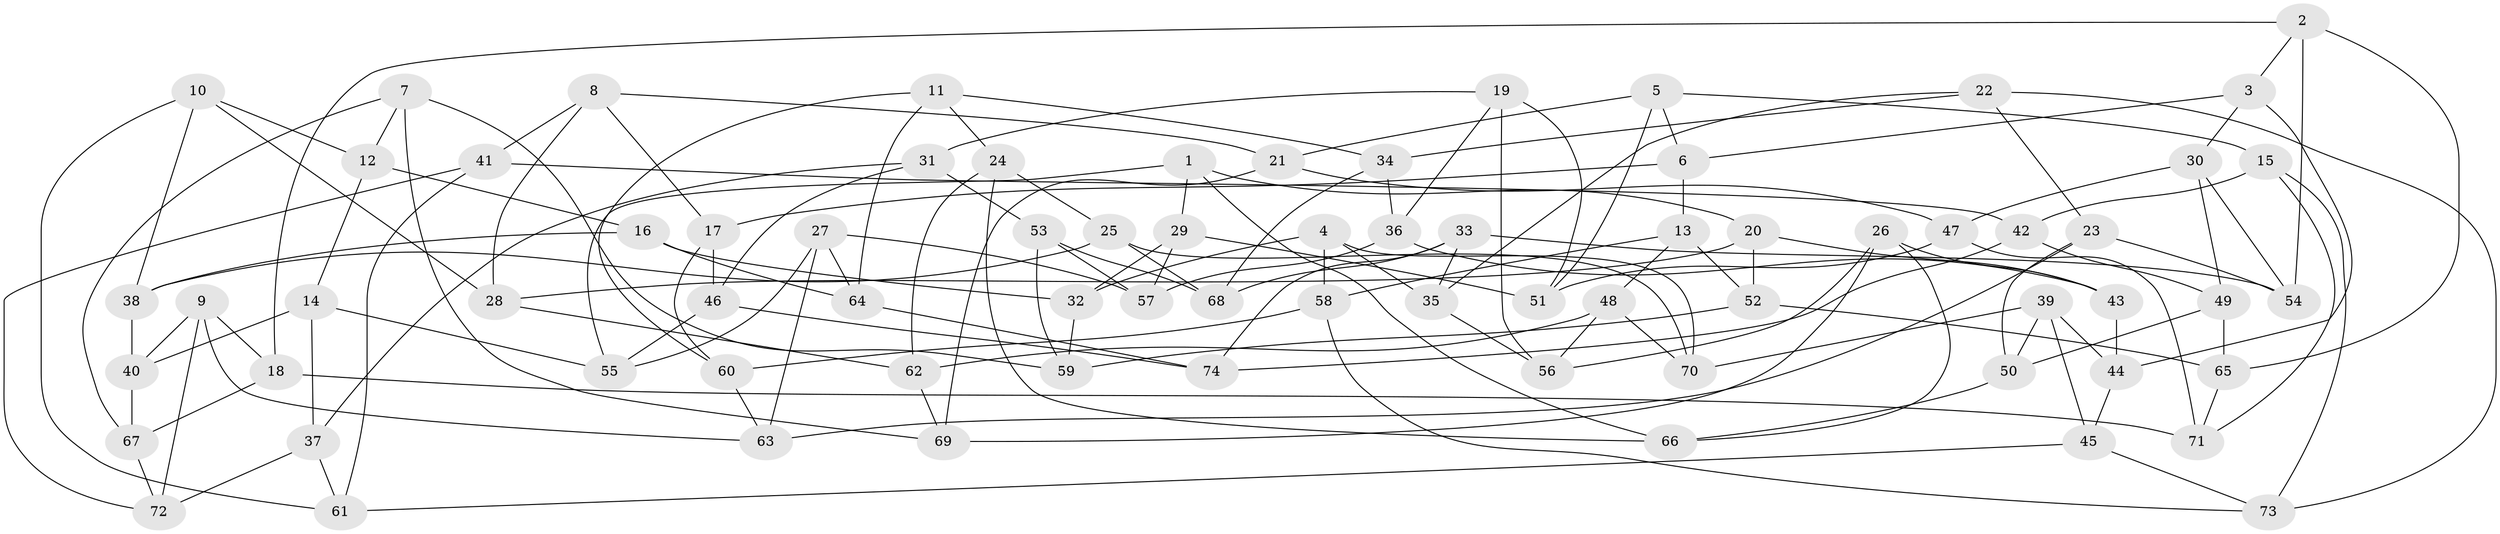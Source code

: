 // Generated by graph-tools (version 1.1) at 2025/03/03/09/25 03:03:07]
// undirected, 74 vertices, 148 edges
graph export_dot {
graph [start="1"]
  node [color=gray90,style=filled];
  1;
  2;
  3;
  4;
  5;
  6;
  7;
  8;
  9;
  10;
  11;
  12;
  13;
  14;
  15;
  16;
  17;
  18;
  19;
  20;
  21;
  22;
  23;
  24;
  25;
  26;
  27;
  28;
  29;
  30;
  31;
  32;
  33;
  34;
  35;
  36;
  37;
  38;
  39;
  40;
  41;
  42;
  43;
  44;
  45;
  46;
  47;
  48;
  49;
  50;
  51;
  52;
  53;
  54;
  55;
  56;
  57;
  58;
  59;
  60;
  61;
  62;
  63;
  64;
  65;
  66;
  67;
  68;
  69;
  70;
  71;
  72;
  73;
  74;
  1 -- 66;
  1 -- 55;
  1 -- 29;
  1 -- 20;
  2 -- 65;
  2 -- 54;
  2 -- 18;
  2 -- 3;
  3 -- 44;
  3 -- 6;
  3 -- 30;
  4 -- 70;
  4 -- 32;
  4 -- 58;
  4 -- 35;
  5 -- 21;
  5 -- 15;
  5 -- 6;
  5 -- 51;
  6 -- 13;
  6 -- 17;
  7 -- 69;
  7 -- 67;
  7 -- 59;
  7 -- 12;
  8 -- 41;
  8 -- 17;
  8 -- 21;
  8 -- 28;
  9 -- 72;
  9 -- 18;
  9 -- 40;
  9 -- 63;
  10 -- 38;
  10 -- 28;
  10 -- 61;
  10 -- 12;
  11 -- 60;
  11 -- 34;
  11 -- 24;
  11 -- 64;
  12 -- 16;
  12 -- 14;
  13 -- 48;
  13 -- 58;
  13 -- 52;
  14 -- 40;
  14 -- 37;
  14 -- 55;
  15 -- 71;
  15 -- 42;
  15 -- 73;
  16 -- 38;
  16 -- 64;
  16 -- 32;
  17 -- 60;
  17 -- 46;
  18 -- 71;
  18 -- 67;
  19 -- 56;
  19 -- 31;
  19 -- 36;
  19 -- 51;
  20 -- 28;
  20 -- 43;
  20 -- 52;
  21 -- 47;
  21 -- 69;
  22 -- 23;
  22 -- 34;
  22 -- 35;
  22 -- 73;
  23 -- 54;
  23 -- 50;
  23 -- 63;
  24 -- 62;
  24 -- 66;
  24 -- 25;
  25 -- 68;
  25 -- 70;
  25 -- 38;
  26 -- 56;
  26 -- 69;
  26 -- 66;
  26 -- 43;
  27 -- 55;
  27 -- 63;
  27 -- 64;
  27 -- 57;
  28 -- 62;
  29 -- 32;
  29 -- 51;
  29 -- 57;
  30 -- 49;
  30 -- 47;
  30 -- 54;
  31 -- 37;
  31 -- 46;
  31 -- 53;
  32 -- 59;
  33 -- 54;
  33 -- 35;
  33 -- 68;
  33 -- 74;
  34 -- 68;
  34 -- 36;
  35 -- 56;
  36 -- 57;
  36 -- 43;
  37 -- 61;
  37 -- 72;
  38 -- 40;
  39 -- 70;
  39 -- 44;
  39 -- 45;
  39 -- 50;
  40 -- 67;
  41 -- 72;
  41 -- 61;
  41 -- 42;
  42 -- 49;
  42 -- 74;
  43 -- 44;
  44 -- 45;
  45 -- 61;
  45 -- 73;
  46 -- 74;
  46 -- 55;
  47 -- 51;
  47 -- 71;
  48 -- 62;
  48 -- 56;
  48 -- 70;
  49 -- 65;
  49 -- 50;
  50 -- 66;
  52 -- 65;
  52 -- 59;
  53 -- 59;
  53 -- 57;
  53 -- 68;
  58 -- 60;
  58 -- 73;
  60 -- 63;
  62 -- 69;
  64 -- 74;
  65 -- 71;
  67 -- 72;
}

